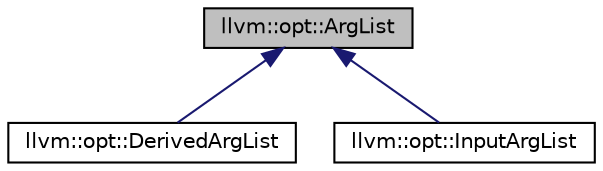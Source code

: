 digraph "llvm::opt::ArgList"
{
 // LATEX_PDF_SIZE
  bgcolor="transparent";
  edge [fontname="Helvetica",fontsize="10",labelfontname="Helvetica",labelfontsize="10"];
  node [fontname="Helvetica",fontsize="10",shape="box"];
  Node1 [label="llvm::opt::ArgList",height=0.2,width=0.4,color="black", fillcolor="grey75", style="filled", fontcolor="black",tooltip="ArgList - Ordered collection of driver arguments."];
  Node1 -> Node2 [dir="back",color="midnightblue",fontsize="10",style="solid",fontname="Helvetica"];
  Node2 [label="llvm::opt::DerivedArgList",height=0.2,width=0.4,color="black",URL="$classllvm_1_1opt_1_1DerivedArgList.html",tooltip="DerivedArgList - An ordered collection of driver arguments, whose storage may be in another argument ..."];
  Node1 -> Node3 [dir="back",color="midnightblue",fontsize="10",style="solid",fontname="Helvetica"];
  Node3 [label="llvm::opt::InputArgList",height=0.2,width=0.4,color="black",URL="$classllvm_1_1opt_1_1InputArgList.html",tooltip=" "];
}
